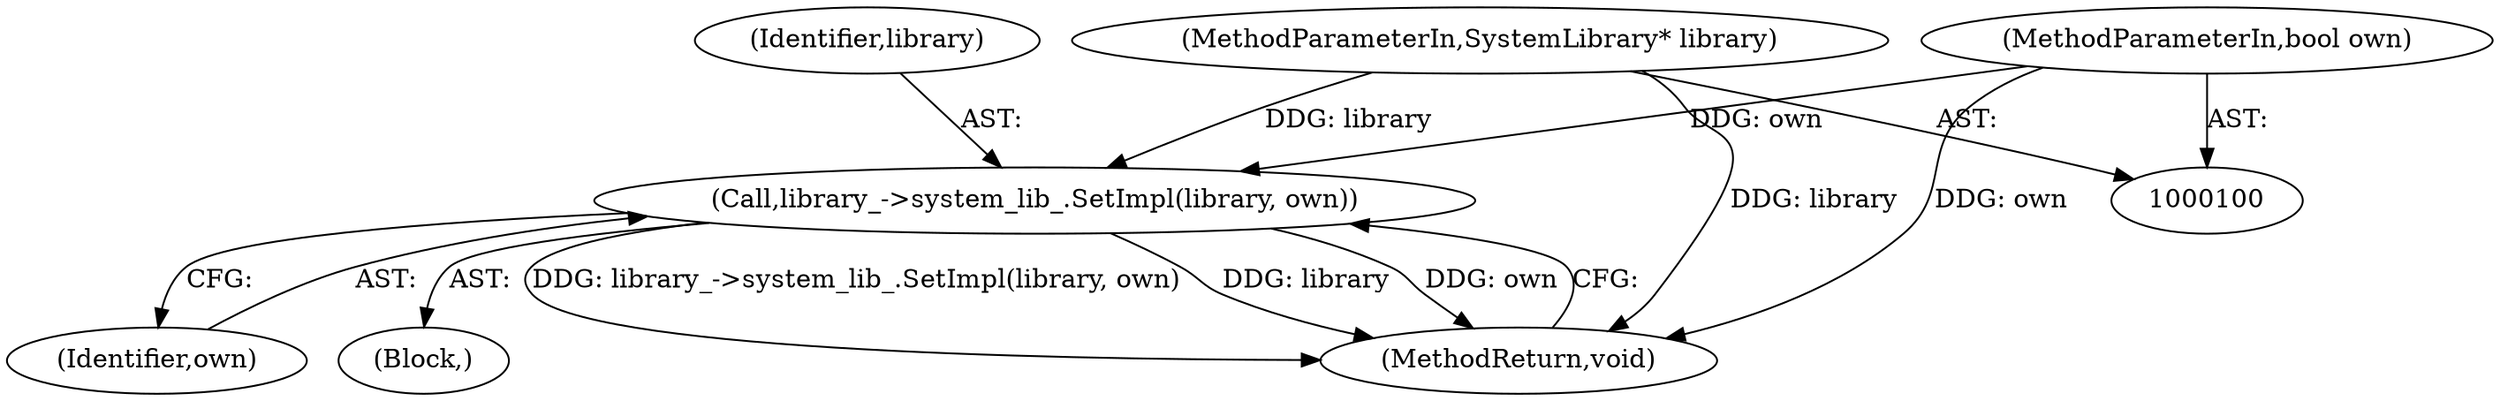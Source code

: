 digraph "1_Chrome_b3ae5db129f88dae153880e84bdabea8ce2ca89b_26@API" {
"1000104" [label="(Call,library_->system_lib_.SetImpl(library, own))"];
"1000101" [label="(MethodParameterIn,SystemLibrary* library)"];
"1000102" [label="(MethodParameterIn,bool own)"];
"1000106" [label="(Identifier,own)"];
"1000103" [label="(Block,)"];
"1000102" [label="(MethodParameterIn,bool own)"];
"1000105" [label="(Identifier,library)"];
"1000104" [label="(Call,library_->system_lib_.SetImpl(library, own))"];
"1000101" [label="(MethodParameterIn,SystemLibrary* library)"];
"1000107" [label="(MethodReturn,void)"];
"1000104" -> "1000103"  [label="AST: "];
"1000104" -> "1000106"  [label="CFG: "];
"1000105" -> "1000104"  [label="AST: "];
"1000106" -> "1000104"  [label="AST: "];
"1000107" -> "1000104"  [label="CFG: "];
"1000104" -> "1000107"  [label="DDG: library_->system_lib_.SetImpl(library, own)"];
"1000104" -> "1000107"  [label="DDG: library"];
"1000104" -> "1000107"  [label="DDG: own"];
"1000101" -> "1000104"  [label="DDG: library"];
"1000102" -> "1000104"  [label="DDG: own"];
"1000101" -> "1000100"  [label="AST: "];
"1000101" -> "1000107"  [label="DDG: library"];
"1000102" -> "1000100"  [label="AST: "];
"1000102" -> "1000107"  [label="DDG: own"];
}
